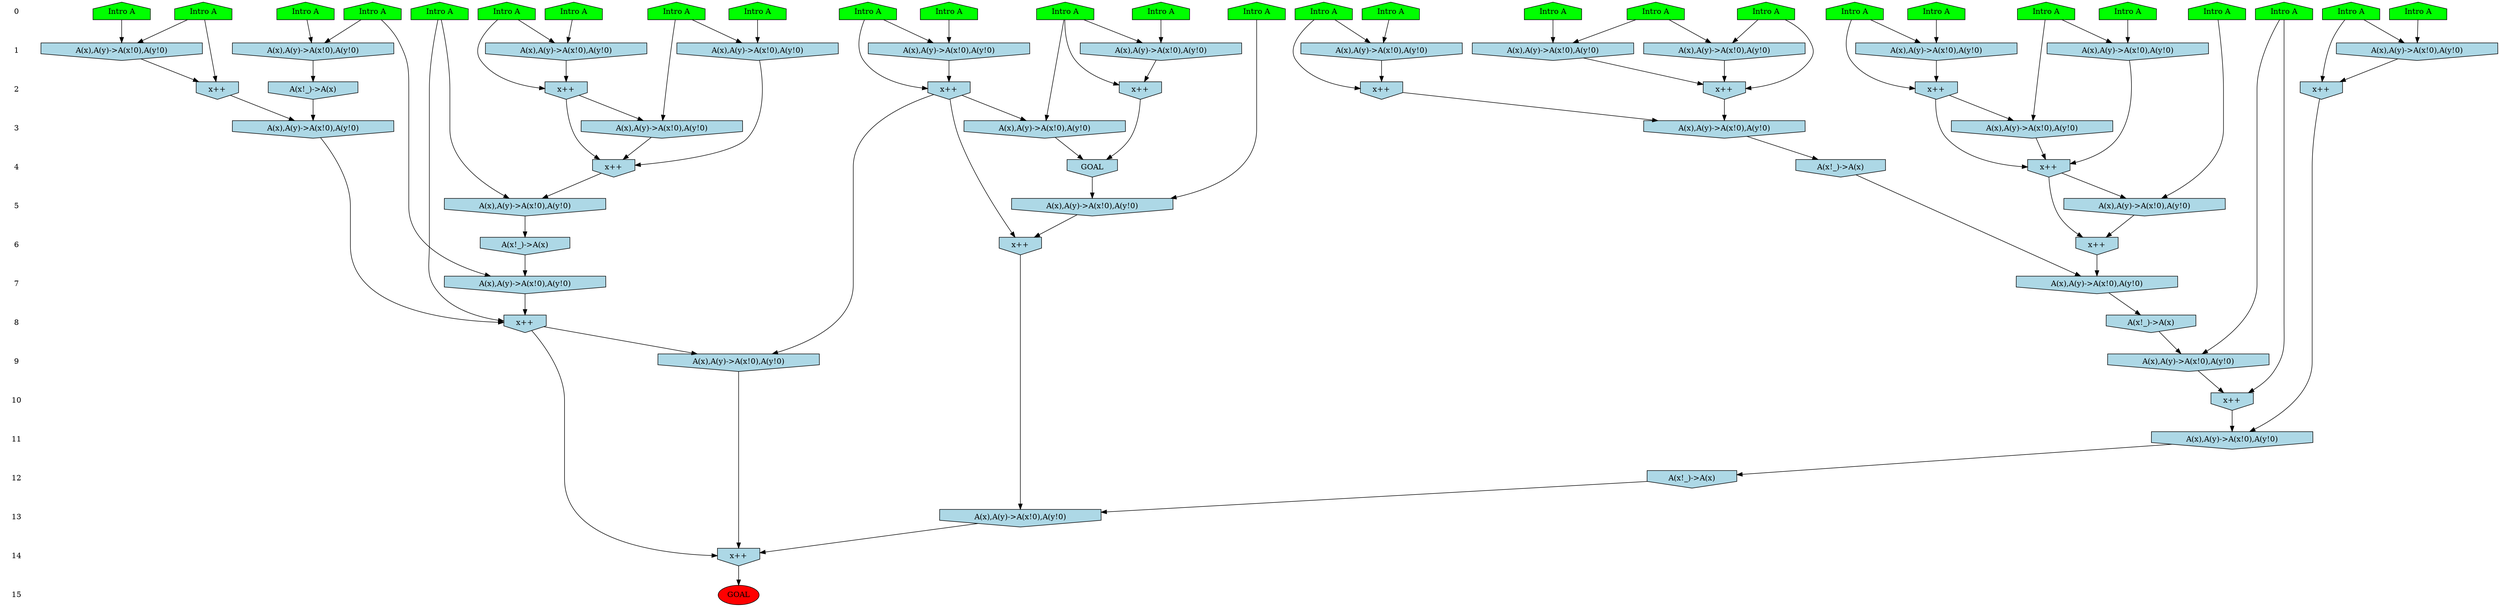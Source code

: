 /* Compression of 1 causal flows obtained in average at 2.807357E+00 t.u */
/* Compressed causal flows were: [886] */
digraph G{
 ranksep=.5 ; 
{ rank = same ; "0" [shape=plaintext] ; node_1 [label ="Intro A", shape=house, style=filled, fillcolor=green] ;
node_2 [label ="Intro A", shape=house, style=filled, fillcolor=green] ;
node_3 [label ="Intro A", shape=house, style=filled, fillcolor=green] ;
node_4 [label ="Intro A", shape=house, style=filled, fillcolor=green] ;
node_5 [label ="Intro A", shape=house, style=filled, fillcolor=green] ;
node_6 [label ="Intro A", shape=house, style=filled, fillcolor=green] ;
node_7 [label ="Intro A", shape=house, style=filled, fillcolor=green] ;
node_8 [label ="Intro A", shape=house, style=filled, fillcolor=green] ;
node_9 [label ="Intro A", shape=house, style=filled, fillcolor=green] ;
node_10 [label ="Intro A", shape=house, style=filled, fillcolor=green] ;
node_11 [label ="Intro A", shape=house, style=filled, fillcolor=green] ;
node_12 [label ="Intro A", shape=house, style=filled, fillcolor=green] ;
node_13 [label ="Intro A", shape=house, style=filled, fillcolor=green] ;
node_14 [label ="Intro A", shape=house, style=filled, fillcolor=green] ;
node_15 [label ="Intro A", shape=house, style=filled, fillcolor=green] ;
node_16 [label ="Intro A", shape=house, style=filled, fillcolor=green] ;
node_17 [label ="Intro A", shape=house, style=filled, fillcolor=green] ;
node_18 [label ="Intro A", shape=house, style=filled, fillcolor=green] ;
node_19 [label ="Intro A", shape=house, style=filled, fillcolor=green] ;
node_20 [label ="Intro A", shape=house, style=filled, fillcolor=green] ;
node_21 [label ="Intro A", shape=house, style=filled, fillcolor=green] ;
node_22 [label ="Intro A", shape=house, style=filled, fillcolor=green] ;
node_23 [label ="Intro A", shape=house, style=filled, fillcolor=green] ;
node_24 [label ="Intro A", shape=house, style=filled, fillcolor=green] ;
node_25 [label ="Intro A", shape=house, style=filled, fillcolor=green] ;
node_26 [label ="Intro A", shape=house, style=filled, fillcolor=green] ;
node_27 [label ="Intro A", shape=house, style=filled, fillcolor=green] ;
}
{ rank = same ; "1" [shape=plaintext] ; node_28 [label="A(x),A(y)->A(x!0),A(y!0)", shape=invhouse, style=filled, fillcolor = lightblue] ;
node_29 [label="A(x),A(y)->A(x!0),A(y!0)", shape=invhouse, style=filled, fillcolor = lightblue] ;
node_30 [label="A(x),A(y)->A(x!0),A(y!0)", shape=invhouse, style=filled, fillcolor = lightblue] ;
node_32 [label="A(x),A(y)->A(x!0),A(y!0)", shape=invhouse, style=filled, fillcolor = lightblue] ;
node_33 [label="A(x),A(y)->A(x!0),A(y!0)", shape=invhouse, style=filled, fillcolor = lightblue] ;
node_34 [label="A(x),A(y)->A(x!0),A(y!0)", shape=invhouse, style=filled, fillcolor = lightblue] ;
node_38 [label="A(x),A(y)->A(x!0),A(y!0)", shape=invhouse, style=filled, fillcolor = lightblue] ;
node_39 [label="A(x),A(y)->A(x!0),A(y!0)", shape=invhouse, style=filled, fillcolor = lightblue] ;
node_40 [label="A(x),A(y)->A(x!0),A(y!0)", shape=invhouse, style=filled, fillcolor = lightblue] ;
node_45 [label="A(x),A(y)->A(x!0),A(y!0)", shape=invhouse, style=filled, fillcolor = lightblue] ;
node_49 [label="A(x),A(y)->A(x!0),A(y!0)", shape=invhouse, style=filled, fillcolor = lightblue] ;
node_51 [label="A(x),A(y)->A(x!0),A(y!0)", shape=invhouse, style=filled, fillcolor = lightblue] ;
}
{ rank = same ; "2" [shape=plaintext] ; node_31 [label="x++", shape=invhouse, style=filled, fillcolor = lightblue] ;
node_35 [label="x++", shape=invhouse, style=filled, fillcolor = lightblue] ;
node_36 [label="x++", shape=invhouse, style=filled, fillcolor = lightblue] ;
node_37 [label="x++", shape=invhouse, style=filled, fillcolor = lightblue] ;
node_41 [label="x++", shape=invhouse, style=filled, fillcolor = lightblue] ;
node_47 [label="x++", shape=invhouse, style=filled, fillcolor = lightblue] ;
node_50 [label="x++", shape=invhouse, style=filled, fillcolor = lightblue] ;
node_52 [label="A(x!_)->A(x)", shape=invhouse, style=filled, fillcolor = lightblue] ;
node_60 [label="x++", shape=invhouse, style=filled, fillcolor = lightblue] ;
}
{ rank = same ; "3" [shape=plaintext] ; node_42 [label="A(x),A(y)->A(x!0),A(y!0)", shape=invhouse, style=filled, fillcolor = lightblue] ;
node_43 [label="A(x),A(y)->A(x!0),A(y!0)", shape=invhouse, style=filled, fillcolor = lightblue] ;
node_53 [label="A(x),A(y)->A(x!0),A(y!0)", shape=invhouse, style=filled, fillcolor = lightblue] ;
node_55 [label="A(x),A(y)->A(x!0),A(y!0)", shape=invhouse, style=filled, fillcolor = lightblue] ;
node_67 [label="A(x),A(y)->A(x!0),A(y!0)", shape=invhouse, style=filled, fillcolor = lightblue] ;
}
{ rank = same ; "4" [shape=plaintext] ; node_44 [label="x++", shape=invhouse, style=filled, fillcolor = lightblue] ;
node_54 [label="A(x!_)->A(x)", shape=invhouse, style=filled, fillcolor = lightblue] ;
node_57 [label="GOAL", shape=invhouse, style=filled, fillcolor = lightblue] ;
node_58 [label="x++", shape=invhouse, style=filled, fillcolor = lightblue] ;
}
{ rank = same ; "5" [shape=plaintext] ; node_46 [label="A(x),A(y)->A(x!0),A(y!0)", shape=invhouse, style=filled, fillcolor = lightblue] ;
node_63 [label="A(x),A(y)->A(x!0),A(y!0)", shape=invhouse, style=filled, fillcolor = lightblue] ;
node_64 [label="A(x),A(y)->A(x!0),A(y!0)", shape=invhouse, style=filled, fillcolor = lightblue] ;
}
{ rank = same ; "6" [shape=plaintext] ; node_48 [label="x++", shape=invhouse, style=filled, fillcolor = lightblue] ;
node_65 [label="A(x!_)->A(x)", shape=invhouse, style=filled, fillcolor = lightblue] ;
node_71 [label="x++", shape=invhouse, style=filled, fillcolor = lightblue] ;
}
{ rank = same ; "7" [shape=plaintext] ; node_56 [label="A(x),A(y)->A(x!0),A(y!0)", shape=invhouse, style=filled, fillcolor = lightblue] ;
node_69 [label="A(x),A(y)->A(x!0),A(y!0)", shape=invhouse, style=filled, fillcolor = lightblue] ;
}
{ rank = same ; "8" [shape=plaintext] ; node_59 [label="A(x!_)->A(x)", shape=invhouse, style=filled, fillcolor = lightblue] ;
node_70 [label="x++", shape=invhouse, style=filled, fillcolor = lightblue] ;
}
{ rank = same ; "9" [shape=plaintext] ; node_61 [label="A(x),A(y)->A(x!0),A(y!0)", shape=invhouse, style=filled, fillcolor = lightblue] ;
node_72 [label="A(x),A(y)->A(x!0),A(y!0)", shape=invhouse, style=filled, fillcolor = lightblue] ;
}
{ rank = same ; "10" [shape=plaintext] ; node_62 [label="x++", shape=invhouse, style=filled, fillcolor = lightblue] ;
}
{ rank = same ; "11" [shape=plaintext] ; node_66 [label="A(x),A(y)->A(x!0),A(y!0)", shape=invhouse, style=filled, fillcolor = lightblue] ;
}
{ rank = same ; "12" [shape=plaintext] ; node_68 [label="A(x!_)->A(x)", shape=invhouse, style=filled, fillcolor = lightblue] ;
}
{ rank = same ; "13" [shape=plaintext] ; node_73 [label="A(x),A(y)->A(x!0),A(y!0)", shape=invhouse, style=filled, fillcolor = lightblue] ;
}
{ rank = same ; "14" [shape=plaintext] ; node_74 [label="x++", shape=invhouse, style=filled, fillcolor = lightblue] ;
}
{ rank = same ; "15" [shape=plaintext] ; node_75 [label ="GOAL", style=filled, fillcolor=red] ;
}
"0" -> "1" [style="invis"]; 
"1" -> "2" [style="invis"]; 
"2" -> "3" [style="invis"]; 
"3" -> "4" [style="invis"]; 
"4" -> "5" [style="invis"]; 
"5" -> "6" [style="invis"]; 
"6" -> "7" [style="invis"]; 
"7" -> "8" [style="invis"]; 
"8" -> "9" [style="invis"]; 
"9" -> "10" [style="invis"]; 
"10" -> "11" [style="invis"]; 
"11" -> "12" [style="invis"]; 
"12" -> "13" [style="invis"]; 
"13" -> "14" [style="invis"]; 
"14" -> "15" [style="invis"]; 
node_16 -> node_28
node_17 -> node_28
node_3 -> node_29
node_25 -> node_29
node_6 -> node_30
node_20 -> node_30
node_25 -> node_31
node_29 -> node_31
node_10 -> node_32
node_26 -> node_32
node_2 -> node_33
node_23 -> node_33
node_12 -> node_34
node_27 -> node_34
node_12 -> node_35
node_34 -> node_35
node_6 -> node_36
node_30 -> node_36
node_10 -> node_37
node_32 -> node_37
node_19 -> node_38
node_21 -> node_38
node_15 -> node_39
node_23 -> node_39
node_4 -> node_40
node_18 -> node_40
node_2 -> node_41
node_33 -> node_41
node_39 -> node_41
node_18 -> node_42
node_36 -> node_42
node_31 -> node_43
node_41 -> node_43
node_36 -> node_44
node_40 -> node_44
node_42 -> node_44
node_5 -> node_45
node_13 -> node_45
node_9 -> node_46
node_44 -> node_46
node_16 -> node_47
node_28 -> node_47
node_44 -> node_48
node_46 -> node_48
node_11 -> node_49
node_24 -> node_49
node_24 -> node_50
node_49 -> node_50
node_7 -> node_51
node_22 -> node_51
node_51 -> node_52
node_24 -> node_53
node_35 -> node_53
node_43 -> node_54
node_21 -> node_55
node_37 -> node_55
node_48 -> node_56
node_54 -> node_56
node_50 -> node_57
node_53 -> node_57
node_37 -> node_58
node_38 -> node_58
node_55 -> node_58
node_56 -> node_59
node_5 -> node_60
node_45 -> node_60
node_1 -> node_61
node_59 -> node_61
node_1 -> node_62
node_61 -> node_62
node_14 -> node_63
node_58 -> node_63
node_8 -> node_64
node_57 -> node_64
node_63 -> node_65
node_47 -> node_66
node_62 -> node_66
node_52 -> node_67
node_60 -> node_67
node_66 -> node_68
node_7 -> node_69
node_65 -> node_69
node_14 -> node_70
node_67 -> node_70
node_69 -> node_70
node_35 -> node_71
node_64 -> node_71
node_35 -> node_72
node_70 -> node_72
node_68 -> node_73
node_71 -> node_73
node_70 -> node_74
node_72 -> node_74
node_73 -> node_74
node_74 -> node_75
}
/*
 Dot generation time: 0.000427
*/